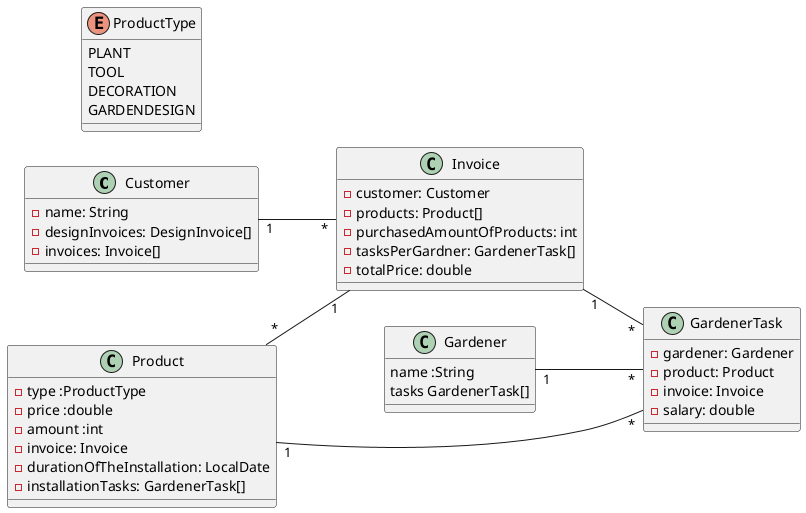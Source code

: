 @startuml
left to right direction
class Customer {
    - name: String
    - designInvoices: DesignInvoice[]
    - invoices: Invoice[]
}

class Gardener {
    name :String
    tasks GardenerTask[]

}
class Product {

 - type :ProductType
 - price :double
 - amount :int
 - invoice: Invoice
 - durationOfTheInstallation: LocalDate
 - installationTasks: GardenerTask[]

}


enum ProductType {
    PLANT
    TOOL
    DECORATION
    GARDENDESIGN
}

class GardenerTask {
    - gardener: Gardener
    - product: Product
    - invoice: Invoice
    - salary: double
}
class Invoice  {
    - customer: Customer
    - products: Product[]
    - purchasedAmountOfProducts: int
    - tasksPerGardner: GardenerTask[]
    - totalPrice: double

}

Product "1" -- "*" GardenerTask
Invoice "1" -- "*" GardenerTask
Gardener "1" -- "*" GardenerTask
Customer "1" -- "*" Invoice
Product "*" -- "1" Invoice

@enduml
